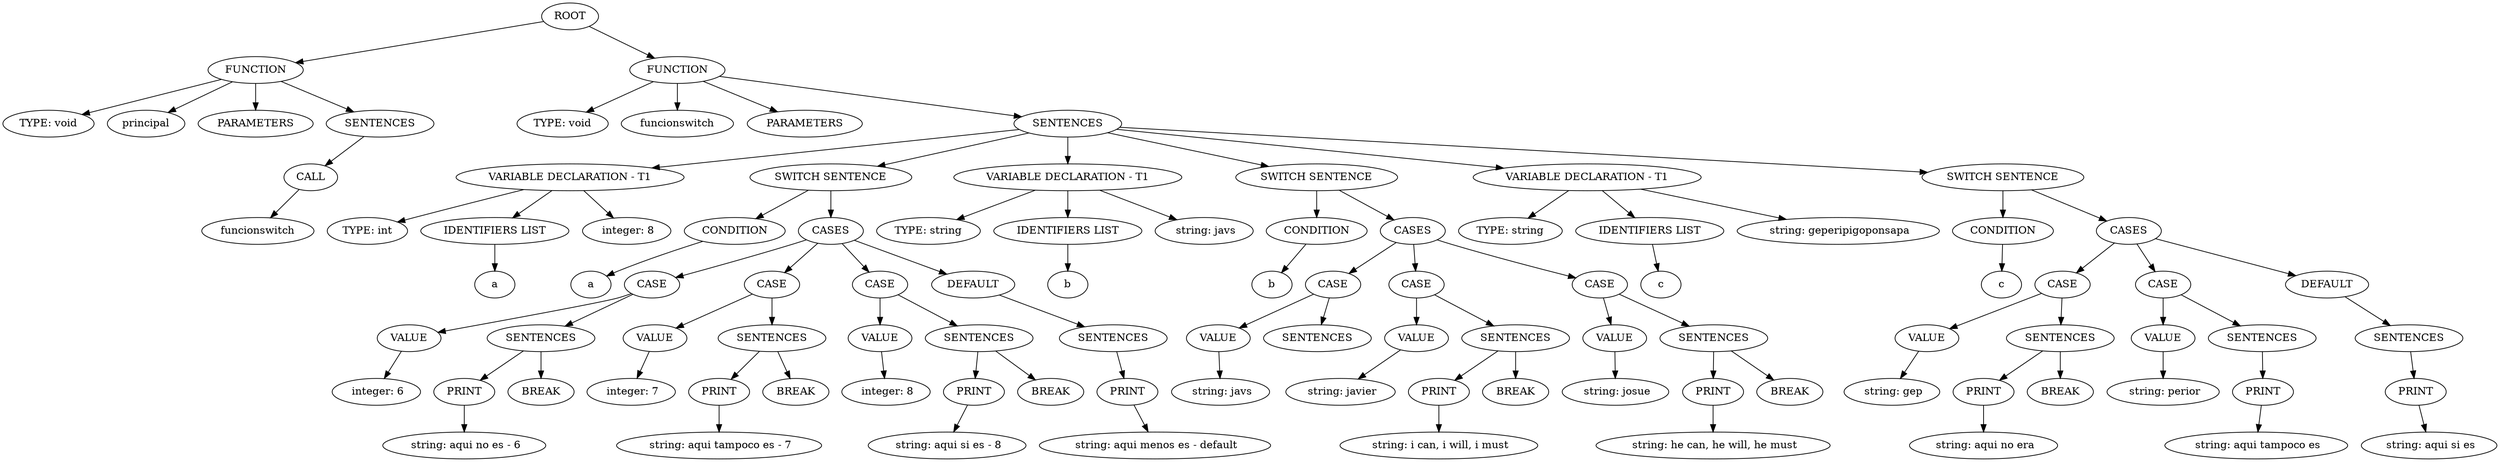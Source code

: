 digraph G{nodo0[label="ROOT"];
Node1[label="FUNCTION"];
nodo0->Node1;
Node2[label="TYPE: void"];
Node1->Node2;
Node3[label="principal"];
Node1->Node3;
Node4[label="PARAMETERS"];
Node1->Node4;
Node5[label="SENTENCES"];
Node1->Node5;
Node6[label="CALL"];
Node5->Node6;
Node7[label="funcionswitch"];
Node6->Node7;
Node8[label="FUNCTION"];
nodo0->Node8;
Node9[label="TYPE: void"];
Node8->Node9;
Node10[label="funcionswitch"];
Node8->Node10;
Node11[label="PARAMETERS"];
Node8->Node11;
Node12[label="SENTENCES"];
Node8->Node12;
Node13[label="VARIABLE DECLARATION - T1"];
Node12->Node13;
Node14[label="TYPE: int"];
Node13->Node14;
Node15[label="IDENTIFIERS LIST"];
Node13->Node15;
Node16[label="a"];
Node15->Node16;
Node17[label=" integer: 8"];
Node13->Node17;
Node18[label="SWITCH SENTENCE"];
Node12->Node18;
Node19[label="CONDITION"];
Node18->Node19;
Node20[label="a"];
Node19->Node20;
Node21[label="CASES"];
Node18->Node21;
Node22[label="CASE"];
Node21->Node22;
Node23[label="VALUE"];
Node22->Node23;
Node24[label=" integer: 6"];
Node23->Node24;
Node25[label="SENTENCES"];
Node22->Node25;
Node26[label="PRINT"];
Node25->Node26;
Node27[label=" string: aqui no es - 6"];
Node26->Node27;
Node28[label="BREAK"];
Node25->Node28;
Node29[label="CASE"];
Node21->Node29;
Node30[label="VALUE"];
Node29->Node30;
Node31[label=" integer: 7"];
Node30->Node31;
Node32[label="SENTENCES"];
Node29->Node32;
Node33[label="PRINT"];
Node32->Node33;
Node34[label=" string: aqui tampoco es - 7"];
Node33->Node34;
Node35[label="BREAK"];
Node32->Node35;
Node36[label="CASE"];
Node21->Node36;
Node37[label="VALUE"];
Node36->Node37;
Node38[label=" integer: 8"];
Node37->Node38;
Node39[label="SENTENCES"];
Node36->Node39;
Node40[label="PRINT"];
Node39->Node40;
Node41[label=" string: aqui si es - 8"];
Node40->Node41;
Node42[label="BREAK"];
Node39->Node42;
Node43[label="DEFAULT"];
Node21->Node43;
Node44[label="SENTENCES"];
Node43->Node44;
Node45[label="PRINT"];
Node44->Node45;
Node46[label=" string: aqui menos es - default"];
Node45->Node46;
Node47[label="VARIABLE DECLARATION - T1"];
Node12->Node47;
Node48[label="TYPE: string"];
Node47->Node48;
Node49[label="IDENTIFIERS LIST"];
Node47->Node49;
Node50[label="b"];
Node49->Node50;
Node51[label=" string: javs"];
Node47->Node51;
Node52[label="SWITCH SENTENCE"];
Node12->Node52;
Node53[label="CONDITION"];
Node52->Node53;
Node54[label="b"];
Node53->Node54;
Node55[label="CASES"];
Node52->Node55;
Node56[label="CASE"];
Node55->Node56;
Node57[label="VALUE"];
Node56->Node57;
Node58[label=" string: javs"];
Node57->Node58;
Node59[label="SENTENCES"];
Node56->Node59;
Node60[label="CASE"];
Node55->Node60;
Node61[label="VALUE"];
Node60->Node61;
Node62[label=" string: javier"];
Node61->Node62;
Node63[label="SENTENCES"];
Node60->Node63;
Node64[label="PRINT"];
Node63->Node64;
Node65[label=" string: i can, i will, i must"];
Node64->Node65;
Node66[label="BREAK"];
Node63->Node66;
Node67[label="CASE"];
Node55->Node67;
Node68[label="VALUE"];
Node67->Node68;
Node69[label=" string: josue"];
Node68->Node69;
Node70[label="SENTENCES"];
Node67->Node70;
Node71[label="PRINT"];
Node70->Node71;
Node72[label=" string: he can, he will, he must"];
Node71->Node72;
Node73[label="BREAK"];
Node70->Node73;
Node74[label="VARIABLE DECLARATION - T1"];
Node12->Node74;
Node75[label="TYPE: string"];
Node74->Node75;
Node76[label="IDENTIFIERS LIST"];
Node74->Node76;
Node77[label="c"];
Node76->Node77;
Node78[label=" string: geperipigoponsapa"];
Node74->Node78;
Node79[label="SWITCH SENTENCE"];
Node12->Node79;
Node80[label="CONDITION"];
Node79->Node80;
Node81[label="c"];
Node80->Node81;
Node82[label="CASES"];
Node79->Node82;
Node83[label="CASE"];
Node82->Node83;
Node84[label="VALUE"];
Node83->Node84;
Node85[label=" string: gep"];
Node84->Node85;
Node86[label="SENTENCES"];
Node83->Node86;
Node87[label="PRINT"];
Node86->Node87;
Node88[label=" string: aqui no era"];
Node87->Node88;
Node89[label="BREAK"];
Node86->Node89;
Node90[label="CASE"];
Node82->Node90;
Node91[label="VALUE"];
Node90->Node91;
Node92[label=" string: perior"];
Node91->Node92;
Node93[label="SENTENCES"];
Node90->Node93;
Node94[label="PRINT"];
Node93->Node94;
Node95[label=" string: aqui tampoco es"];
Node94->Node95;
Node96[label="DEFAULT"];
Node82->Node96;
Node97[label="SENTENCES"];
Node96->Node97;
Node98[label="PRINT"];
Node97->Node98;
Node99[label=" string: aqui si es"];
Node98->Node99;
}
